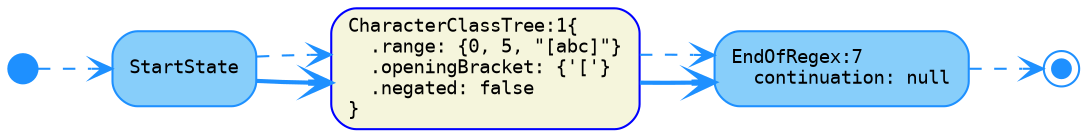 digraph G {
  rankdir=LR;
  graph [fontname="Monospace", fontsize="11"]

  // tree-and-state nodes
  node [fontname="Monospace", fontsize= "9", shape="box", style="rounded,filled", color="Blue", fillcolor="Beige", fixedsize="false", width="0.75"]
  1[ label="CharacterClassTree:1\{\l  .range: \{0, 5, \"[abc]\"\}\l  .openingBracket: \{'['\}\l  .negated: false\l\}\l" ]

  // state nodes
  node [fontname="Monospace", fontsize= "9", shape="box", style="rounded,filled", color="DodgerBlue", fillcolor="LightSkyBlue", fixedsize="false", width="0.75"]
  7[ label="EndOfRegex:7\l  continuation: null\l" ]
  StartState[ label="StartState\l" ]

  // end nodes
  node [fontname="Monospace", fontsize= "9", shape="doublecircle", style="rounded,filled", color="DodgerBlue", fillcolor="DodgerBlue", fixedsize="true", width="0.12"]
  end[ label="\l" ]

  // start nodes
  node [fontname="Monospace", fontsize= "9", shape="circle", style="rounded,filled", color="DodgerBlue", fillcolor="DodgerBlue", fixedsize="true", width="0.20"]
  start[ label="\l" ]

  // successor edges
  edge [fontname="Monospace", fontsize="9", style="bold", color="DodgerBlue", fontcolor="MediumBlue", arrowhead="vee", arrowtail="none", dir="both"]
  1 -> 7 [ label="",  taillabel="" ]
  StartState -> 1 [ label="",  taillabel="" ]

  // continuation edges
  edge [fontname="Monospace", fontsize="9", style="dashed", color="DodgerBlue", fontcolor="MediumBlue", arrowhead="vee", arrowtail="none", dir="both"]
  1 -> 7 [ label="",  taillabel="" ]
  7 -> end [ label="",  taillabel="" ]
  StartState -> 1 [ label="",  taillabel="" ]
  start -> StartState [ label="",  taillabel="" ]
}
